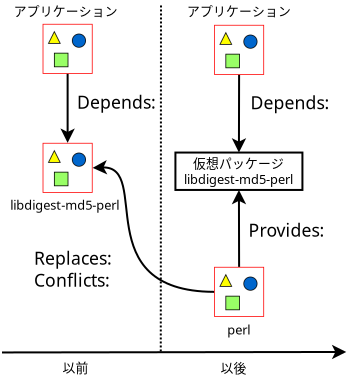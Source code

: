 <?xml version="1.0" encoding="UTF-8"?>
<dia:diagram xmlns:dia="http://www.lysator.liu.se/~alla/dia/">
  <dia:layer name="Arrière-plan" visible="true" connectable="true" active="true">
    <dia:object type="Standard - Image" version="0" id="O0">
      <dia:attribute name="obj_pos">
        <dia:point val="4.081,7.57"/>
      </dia:attribute>
      <dia:attribute name="obj_bb">
        <dia:rectangle val="4.081,7.57;6.581,10.07"/>
      </dia:attribute>
      <dia:attribute name="elem_corner">
        <dia:point val="4.081,7.57"/>
      </dia:attribute>
      <dia:attribute name="elem_width">
        <dia:real val="2.5"/>
      </dia:attribute>
      <dia:attribute name="elem_height">
        <dia:real val="2.5"/>
      </dia:attribute>
      <dia:attribute name="draw_border">
        <dia:boolean val="false"/>
      </dia:attribute>
      <dia:attribute name="keep_aspect">
        <dia:boolean val="true"/>
      </dia:attribute>
      <dia:attribute name="file">
        <dia:string>#../../en-US/images/gnome-mime-application-x-deb.png#</dia:string>
      </dia:attribute>
    </dia:object>
    <dia:object type="Standard - Text" version="1" id="O1">
      <dia:attribute name="obj_pos">
        <dia:point val="5.23,10.92"/>
      </dia:attribute>
      <dia:attribute name="obj_bb">
        <dia:rectangle val="2.379,10.232;8.081,11.125"/>
      </dia:attribute>
      <dia:attribute name="text">
        <dia:composite type="text">
          <dia:attribute name="string">
            <dia:string>#libdigest-md5-perl#</dia:string>
          </dia:attribute>
          <dia:attribute name="font">
            <dia:font family="M+ 1c" style="0" name="Courier"/>
          </dia:attribute>
          <dia:attribute name="height">
            <dia:real val="0.8"/>
          </dia:attribute>
          <dia:attribute name="pos">
            <dia:point val="5.23,10.92"/>
          </dia:attribute>
          <dia:attribute name="color">
            <dia:color val="#000000ff"/>
          </dia:attribute>
          <dia:attribute name="alignment">
            <dia:enum val="1"/>
          </dia:attribute>
        </dia:composite>
      </dia:attribute>
      <dia:attribute name="valign">
        <dia:enum val="3"/>
      </dia:attribute>
    </dia:object>
    <dia:object type="Standard - Image" version="0" id="O2">
      <dia:attribute name="obj_pos">
        <dia:point val="12.655,13.77"/>
      </dia:attribute>
      <dia:attribute name="obj_bb">
        <dia:rectangle val="12.655,13.77;15.155,16.27"/>
      </dia:attribute>
      <dia:attribute name="elem_corner">
        <dia:point val="12.655,13.77"/>
      </dia:attribute>
      <dia:attribute name="elem_width">
        <dia:real val="2.5"/>
      </dia:attribute>
      <dia:attribute name="elem_height">
        <dia:real val="2.5"/>
      </dia:attribute>
      <dia:attribute name="draw_border">
        <dia:boolean val="false"/>
      </dia:attribute>
      <dia:attribute name="keep_aspect">
        <dia:boolean val="true"/>
      </dia:attribute>
      <dia:attribute name="file">
        <dia:string>#../../en-US/images/gnome-mime-application-x-deb.png#</dia:string>
      </dia:attribute>
    </dia:object>
    <dia:object type="Standard - Text" version="1" id="O3">
      <dia:attribute name="obj_pos">
        <dia:point val="13.887,17.158"/>
      </dia:attribute>
      <dia:attribute name="obj_bb">
        <dia:rectangle val="13.29,16.47;14.485,17.363"/>
      </dia:attribute>
      <dia:attribute name="text">
        <dia:composite type="text">
          <dia:attribute name="string">
            <dia:string>#perl#</dia:string>
          </dia:attribute>
          <dia:attribute name="font">
            <dia:font family="M+ 1c" style="0" name="Courier"/>
          </dia:attribute>
          <dia:attribute name="height">
            <dia:real val="0.8"/>
          </dia:attribute>
          <dia:attribute name="pos">
            <dia:point val="13.887,17.158"/>
          </dia:attribute>
          <dia:attribute name="color">
            <dia:color val="#000000ff"/>
          </dia:attribute>
          <dia:attribute name="alignment">
            <dia:enum val="1"/>
          </dia:attribute>
        </dia:composite>
      </dia:attribute>
      <dia:attribute name="valign">
        <dia:enum val="3"/>
      </dia:attribute>
    </dia:object>
    <dia:object type="Standard - Line" version="0" id="O4">
      <dia:attribute name="obj_pos">
        <dia:point val="13.905,13.77"/>
      </dia:attribute>
      <dia:attribute name="obj_bb">
        <dia:rectangle val="13.536,9.875;14.259,13.82"/>
      </dia:attribute>
      <dia:attribute name="conn_endpoints">
        <dia:point val="13.905,13.77"/>
        <dia:point val="13.896,9.925"/>
      </dia:attribute>
      <dia:attribute name="numcp">
        <dia:int val="1"/>
      </dia:attribute>
      <dia:attribute name="end_arrow">
        <dia:enum val="22"/>
      </dia:attribute>
      <dia:attribute name="end_arrow_length">
        <dia:real val="0.5"/>
      </dia:attribute>
      <dia:attribute name="end_arrow_width">
        <dia:real val="0.5"/>
      </dia:attribute>
      <dia:connections>
        <dia:connection handle="0" to="O2" connection="1"/>
        <dia:connection handle="1" to="O20" connection="6"/>
      </dia:connections>
    </dia:object>
    <dia:object type="Standard - Text" version="1" id="O5">
      <dia:attribute name="obj_pos">
        <dia:point val="14.38,12.27"/>
      </dia:attribute>
      <dia:attribute name="obj_bb">
        <dia:rectangle val="14.38,11.325;18.34,12.553"/>
      </dia:attribute>
      <dia:attribute name="text">
        <dia:composite type="text">
          <dia:attribute name="string">
            <dia:string>#Provides:#</dia:string>
          </dia:attribute>
          <dia:attribute name="font">
            <dia:font family="M+ 1m" style="0" name="Courier"/>
          </dia:attribute>
          <dia:attribute name="height">
            <dia:real val="1.1"/>
          </dia:attribute>
          <dia:attribute name="pos">
            <dia:point val="14.38,12.27"/>
          </dia:attribute>
          <dia:attribute name="color">
            <dia:color val="#000000ff"/>
          </dia:attribute>
          <dia:attribute name="alignment">
            <dia:enum val="0"/>
          </dia:attribute>
        </dia:composite>
      </dia:attribute>
      <dia:attribute name="valign">
        <dia:enum val="3"/>
      </dia:attribute>
    </dia:object>
    <dia:object type="Standard - Text" version="1" id="O6">
      <dia:attribute name="obj_pos">
        <dia:point val="3.655,13.67"/>
      </dia:attribute>
      <dia:attribute name="obj_bb">
        <dia:rectangle val="3.655,12.725;8.055,15.053"/>
      </dia:attribute>
      <dia:attribute name="text">
        <dia:composite type="text">
          <dia:attribute name="string">
            <dia:string>#Replaces:
Conflicts:#</dia:string>
          </dia:attribute>
          <dia:attribute name="font">
            <dia:font family="M+ 1m" style="0" name="Courier"/>
          </dia:attribute>
          <dia:attribute name="height">
            <dia:real val="1.1"/>
          </dia:attribute>
          <dia:attribute name="pos">
            <dia:point val="3.655,13.67"/>
          </dia:attribute>
          <dia:attribute name="color">
            <dia:color val="#000000ff"/>
          </dia:attribute>
          <dia:attribute name="alignment">
            <dia:enum val="0"/>
          </dia:attribute>
        </dia:composite>
      </dia:attribute>
      <dia:attribute name="valign">
        <dia:enum val="3"/>
      </dia:attribute>
    </dia:object>
    <dia:object type="Standard - BezierLine" version="0" id="O7">
      <dia:attribute name="obj_pos">
        <dia:point val="12.655,15.02"/>
      </dia:attribute>
      <dia:attribute name="obj_bb">
        <dia:rectangle val="6.581,8.43;12.705,15.07"/>
      </dia:attribute>
      <dia:attribute name="bez_points">
        <dia:point val="12.655,15.02"/>
        <dia:point val="6.25,15"/>
        <dia:point val="9.576,8.7"/>
        <dia:point val="6.581,8.82"/>
      </dia:attribute>
      <dia:attribute name="corner_types">
        <dia:enum val="0"/>
        <dia:enum val="0"/>
      </dia:attribute>
      <dia:attribute name="end_arrow">
        <dia:enum val="22"/>
      </dia:attribute>
      <dia:attribute name="end_arrow_length">
        <dia:real val="0.5"/>
      </dia:attribute>
      <dia:attribute name="end_arrow_width">
        <dia:real val="0.5"/>
      </dia:attribute>
      <dia:connections>
        <dia:connection handle="0" to="O2" connection="3"/>
        <dia:connection handle="3" to="O0" connection="4"/>
      </dia:connections>
    </dia:object>
    <dia:object type="Standard - Image" version="0" id="O8">
      <dia:attribute name="obj_pos">
        <dia:point val="4.081,1.62"/>
      </dia:attribute>
      <dia:attribute name="obj_bb">
        <dia:rectangle val="4.081,1.62;6.581,4.12"/>
      </dia:attribute>
      <dia:attribute name="elem_corner">
        <dia:point val="4.081,1.62"/>
      </dia:attribute>
      <dia:attribute name="elem_width">
        <dia:real val="2.5"/>
      </dia:attribute>
      <dia:attribute name="elem_height">
        <dia:real val="2.5"/>
      </dia:attribute>
      <dia:attribute name="draw_border">
        <dia:boolean val="false"/>
      </dia:attribute>
      <dia:attribute name="keep_aspect">
        <dia:boolean val="true"/>
      </dia:attribute>
      <dia:attribute name="file">
        <dia:string>#../../en-US/images/gnome-mime-application-x-deb.png#</dia:string>
      </dia:attribute>
    </dia:object>
    <dia:object type="Standard - Text" version="1" id="O9">
      <dia:attribute name="obj_pos">
        <dia:point val="5.231,1.22"/>
      </dia:attribute>
      <dia:attribute name="obj_bb">
        <dia:rectangle val="2.671,0.532;7.791,1.425"/>
      </dia:attribute>
      <dia:attribute name="text">
        <dia:composite type="text">
          <dia:attribute name="string">
            <dia:string>#アプリケーション#</dia:string>
          </dia:attribute>
          <dia:attribute name="font">
            <dia:font family="M+ 1c" style="0" name="Courier"/>
          </dia:attribute>
          <dia:attribute name="height">
            <dia:real val="0.8"/>
          </dia:attribute>
          <dia:attribute name="pos">
            <dia:point val="5.231,1.22"/>
          </dia:attribute>
          <dia:attribute name="color">
            <dia:color val="#000000ff"/>
          </dia:attribute>
          <dia:attribute name="alignment">
            <dia:enum val="1"/>
          </dia:attribute>
        </dia:composite>
      </dia:attribute>
      <dia:attribute name="valign">
        <dia:enum val="3"/>
      </dia:attribute>
    </dia:object>
    <dia:object type="Standard - Line" version="0" id="O10">
      <dia:attribute name="obj_pos">
        <dia:point val="5.331,4.12"/>
      </dia:attribute>
      <dia:attribute name="obj_bb">
        <dia:rectangle val="4.969,4.07;5.692,7.62"/>
      </dia:attribute>
      <dia:attribute name="conn_endpoints">
        <dia:point val="5.331,4.12"/>
        <dia:point val="5.331,7.57"/>
      </dia:attribute>
      <dia:attribute name="numcp">
        <dia:int val="1"/>
      </dia:attribute>
      <dia:attribute name="end_arrow">
        <dia:enum val="22"/>
      </dia:attribute>
      <dia:attribute name="end_arrow_length">
        <dia:real val="0.5"/>
      </dia:attribute>
      <dia:attribute name="end_arrow_width">
        <dia:real val="0.5"/>
      </dia:attribute>
      <dia:connections>
        <dia:connection handle="0" to="O8" connection="6"/>
        <dia:connection handle="1" to="O0" connection="1"/>
      </dia:connections>
    </dia:object>
    <dia:object type="Standard - Text" version="1" id="O11">
      <dia:attribute name="obj_pos">
        <dia:point val="5.805,5.87"/>
      </dia:attribute>
      <dia:attribute name="obj_bb">
        <dia:rectangle val="5.805,4.925;9.325,6.152"/>
      </dia:attribute>
      <dia:attribute name="text">
        <dia:composite type="text">
          <dia:attribute name="string">
            <dia:string>#Depends:#</dia:string>
          </dia:attribute>
          <dia:attribute name="font">
            <dia:font family="M+ 1m" style="0" name="Courier"/>
          </dia:attribute>
          <dia:attribute name="height">
            <dia:real val="1.1"/>
          </dia:attribute>
          <dia:attribute name="pos">
            <dia:point val="5.805,5.87"/>
          </dia:attribute>
          <dia:attribute name="color">
            <dia:color val="#000000ff"/>
          </dia:attribute>
          <dia:attribute name="alignment">
            <dia:enum val="0"/>
          </dia:attribute>
        </dia:composite>
      </dia:attribute>
      <dia:attribute name="valign">
        <dia:enum val="3"/>
      </dia:attribute>
    </dia:object>
    <dia:object type="Standard - Image" version="0" id="O12">
      <dia:attribute name="obj_pos">
        <dia:point val="12.655,1.67"/>
      </dia:attribute>
      <dia:attribute name="obj_bb">
        <dia:rectangle val="12.655,1.67;15.155,4.17"/>
      </dia:attribute>
      <dia:attribute name="elem_corner">
        <dia:point val="12.655,1.67"/>
      </dia:attribute>
      <dia:attribute name="elem_width">
        <dia:real val="2.5"/>
      </dia:attribute>
      <dia:attribute name="elem_height">
        <dia:real val="2.5"/>
      </dia:attribute>
      <dia:attribute name="draw_border">
        <dia:boolean val="false"/>
      </dia:attribute>
      <dia:attribute name="keep_aspect">
        <dia:boolean val="true"/>
      </dia:attribute>
      <dia:attribute name="file">
        <dia:string>#../../en-US/images/gnome-mime-application-x-deb.png#</dia:string>
      </dia:attribute>
    </dia:object>
    <dia:object type="Standard - Text" version="1" id="O13">
      <dia:attribute name="obj_pos">
        <dia:point val="13.9,1.22"/>
      </dia:attribute>
      <dia:attribute name="obj_bb">
        <dia:rectangle val="11.34,0.532;16.46,1.425"/>
      </dia:attribute>
      <dia:attribute name="text">
        <dia:composite type="text">
          <dia:attribute name="string">
            <dia:string>#アプリケーション#</dia:string>
          </dia:attribute>
          <dia:attribute name="font">
            <dia:font family="M+ 1c" style="0" name="Courier"/>
          </dia:attribute>
          <dia:attribute name="height">
            <dia:real val="0.8"/>
          </dia:attribute>
          <dia:attribute name="pos">
            <dia:point val="13.9,1.22"/>
          </dia:attribute>
          <dia:attribute name="color">
            <dia:color val="#000000ff"/>
          </dia:attribute>
          <dia:attribute name="alignment">
            <dia:enum val="1"/>
          </dia:attribute>
        </dia:composite>
      </dia:attribute>
      <dia:attribute name="valign">
        <dia:enum val="3"/>
      </dia:attribute>
    </dia:object>
    <dia:object type="Standard - Line" version="0" id="O14">
      <dia:attribute name="obj_pos">
        <dia:point val="13.905,4.17"/>
      </dia:attribute>
      <dia:attribute name="obj_bb">
        <dia:rectangle val="13.536,4.12;14.259,8.105"/>
      </dia:attribute>
      <dia:attribute name="conn_endpoints">
        <dia:point val="13.905,4.17"/>
        <dia:point val="13.896,8.055"/>
      </dia:attribute>
      <dia:attribute name="numcp">
        <dia:int val="1"/>
      </dia:attribute>
      <dia:attribute name="end_arrow">
        <dia:enum val="22"/>
      </dia:attribute>
      <dia:attribute name="end_arrow_length">
        <dia:real val="0.5"/>
      </dia:attribute>
      <dia:attribute name="end_arrow_width">
        <dia:real val="0.5"/>
      </dia:attribute>
      <dia:connections>
        <dia:connection handle="0" to="O12" connection="6"/>
        <dia:connection handle="1" to="O20" connection="1"/>
      </dia:connections>
    </dia:object>
    <dia:object type="Standard - Text" version="1" id="O15">
      <dia:attribute name="obj_pos">
        <dia:point val="14.48,5.896"/>
      </dia:attribute>
      <dia:attribute name="obj_bb">
        <dia:rectangle val="14.48,4.951;18,6.179"/>
      </dia:attribute>
      <dia:attribute name="text">
        <dia:composite type="text">
          <dia:attribute name="string">
            <dia:string>#Depends:#</dia:string>
          </dia:attribute>
          <dia:attribute name="font">
            <dia:font family="M+ 1m" style="0" name="Courier"/>
          </dia:attribute>
          <dia:attribute name="height">
            <dia:real val="1.1"/>
          </dia:attribute>
          <dia:attribute name="pos">
            <dia:point val="14.48,5.896"/>
          </dia:attribute>
          <dia:attribute name="color">
            <dia:color val="#000000ff"/>
          </dia:attribute>
          <dia:attribute name="alignment">
            <dia:enum val="0"/>
          </dia:attribute>
        </dia:composite>
      </dia:attribute>
      <dia:attribute name="valign">
        <dia:enum val="3"/>
      </dia:attribute>
    </dia:object>
    <dia:object type="Standard - Line" version="0" id="O16">
      <dia:attribute name="obj_pos">
        <dia:point val="10,0.7"/>
      </dia:attribute>
      <dia:attribute name="obj_bb">
        <dia:rectangle val="9.938,0.65;10.05,18.051"/>
      </dia:attribute>
      <dia:attribute name="conn_endpoints">
        <dia:point val="10,0.7"/>
        <dia:point val="9.988,18.001"/>
      </dia:attribute>
      <dia:attribute name="numcp">
        <dia:int val="1"/>
      </dia:attribute>
      <dia:attribute name="line_style">
        <dia:enum val="4"/>
      </dia:attribute>
    </dia:object>
    <dia:object type="Standard - Line" version="0" id="O17">
      <dia:attribute name="obj_pos">
        <dia:point val="2.05,18.05"/>
      </dia:attribute>
      <dia:attribute name="obj_bb">
        <dia:rectangle val="2.0,17.666;19.313,18.389"/>
      </dia:attribute>
      <dia:attribute name="conn_endpoints">
        <dia:point val="2.05,18.05"/>
        <dia:point val="19.263,18.026"/>
      </dia:attribute>
      <dia:attribute name="numcp">
        <dia:int val="1"/>
      </dia:attribute>
      <dia:attribute name="end_arrow">
        <dia:enum val="22"/>
      </dia:attribute>
      <dia:attribute name="end_arrow_length">
        <dia:real val="0.5"/>
      </dia:attribute>
      <dia:attribute name="end_arrow_width">
        <dia:real val="0.5"/>
      </dia:attribute>
    </dia:object>
    <dia:object type="Standard - Text" version="1" id="O18">
      <dia:attribute name="obj_pos">
        <dia:point val="5.73,19.052"/>
      </dia:attribute>
      <dia:attribute name="obj_bb">
        <dia:rectangle val="5.09,18.365;6.37,19.258"/>
      </dia:attribute>
      <dia:attribute name="text">
        <dia:composite type="text">
          <dia:attribute name="string">
            <dia:string>#以前#</dia:string>
          </dia:attribute>
          <dia:attribute name="font">
            <dia:font family="M+ 1c" style="0" name="Courier"/>
          </dia:attribute>
          <dia:attribute name="height">
            <dia:real val="0.8"/>
          </dia:attribute>
          <dia:attribute name="pos">
            <dia:point val="5.73,19.052"/>
          </dia:attribute>
          <dia:attribute name="color">
            <dia:color val="#000000ff"/>
          </dia:attribute>
          <dia:attribute name="alignment">
            <dia:enum val="1"/>
          </dia:attribute>
        </dia:composite>
      </dia:attribute>
      <dia:attribute name="valign">
        <dia:enum val="3"/>
      </dia:attribute>
    </dia:object>
    <dia:object type="Standard - Text" version="1" id="O19">
      <dia:attribute name="obj_pos">
        <dia:point val="13.63,19.07"/>
      </dia:attribute>
      <dia:attribute name="obj_bb">
        <dia:rectangle val="12.99,18.383;14.27,19.275"/>
      </dia:attribute>
      <dia:attribute name="text">
        <dia:composite type="text">
          <dia:attribute name="string">
            <dia:string>#以後#</dia:string>
          </dia:attribute>
          <dia:attribute name="font">
            <dia:font family="M+ 1c" style="0" name="Courier"/>
          </dia:attribute>
          <dia:attribute name="height">
            <dia:real val="0.8"/>
          </dia:attribute>
          <dia:attribute name="pos">
            <dia:point val="13.63,19.07"/>
          </dia:attribute>
          <dia:attribute name="color">
            <dia:color val="#000000ff"/>
          </dia:attribute>
          <dia:attribute name="alignment">
            <dia:enum val="1"/>
          </dia:attribute>
        </dia:composite>
      </dia:attribute>
      <dia:attribute name="valign">
        <dia:enum val="3"/>
      </dia:attribute>
    </dia:object>
    <dia:object type="Standard - Box" version="0" id="O20">
      <dia:attribute name="obj_pos">
        <dia:point val="10.721,8.055"/>
      </dia:attribute>
      <dia:attribute name="obj_bb">
        <dia:rectangle val="10.671,8.005;17.121,9.975"/>
      </dia:attribute>
      <dia:attribute name="elem_corner">
        <dia:point val="10.721,8.055"/>
      </dia:attribute>
      <dia:attribute name="elem_width">
        <dia:real val="6.35"/>
      </dia:attribute>
      <dia:attribute name="elem_height">
        <dia:real val="1.87"/>
      </dia:attribute>
      <dia:attribute name="show_background">
        <dia:boolean val="true"/>
      </dia:attribute>
    </dia:object>
    <dia:object type="Standard - Text" version="1" id="O21">
      <dia:attribute name="obj_pos">
        <dia:point val="13.875,8.83"/>
      </dia:attribute>
      <dia:attribute name="obj_bb">
        <dia:rectangle val="11.024,8.143;16.726,9.835"/>
      </dia:attribute>
      <dia:attribute name="text">
        <dia:composite type="text">
          <dia:attribute name="string">
            <dia:string>#仮想パッケージ
libdigest-md5-perl#</dia:string>
          </dia:attribute>
          <dia:attribute name="font">
            <dia:font family="M+ 1c" style="0" name="Courier"/>
          </dia:attribute>
          <dia:attribute name="height">
            <dia:real val="0.8"/>
          </dia:attribute>
          <dia:attribute name="pos">
            <dia:point val="13.875,8.83"/>
          </dia:attribute>
          <dia:attribute name="color">
            <dia:color val="#000000ff"/>
          </dia:attribute>
          <dia:attribute name="alignment">
            <dia:enum val="1"/>
          </dia:attribute>
        </dia:composite>
      </dia:attribute>
      <dia:attribute name="valign">
        <dia:enum val="3"/>
      </dia:attribute>
    </dia:object>
    <dia:object type="Standard - Text" version="1" id="O22">
      <dia:attribute name="obj_pos">
        <dia:point val="5.85,10.75"/>
      </dia:attribute>
      <dia:attribute name="obj_bb">
        <dia:rectangle val="5.85,10.062;5.85,10.955"/>
      </dia:attribute>
      <dia:attribute name="text">
        <dia:composite type="text">
          <dia:attribute name="string">
            <dia:string>##</dia:string>
          </dia:attribute>
          <dia:attribute name="font">
            <dia:font family="M+ 1c" style="0" name="Courier"/>
          </dia:attribute>
          <dia:attribute name="height">
            <dia:real val="0.8"/>
          </dia:attribute>
          <dia:attribute name="pos">
            <dia:point val="5.85,10.75"/>
          </dia:attribute>
          <dia:attribute name="color">
            <dia:color val="#000000ff"/>
          </dia:attribute>
          <dia:attribute name="alignment">
            <dia:enum val="0"/>
          </dia:attribute>
        </dia:composite>
      </dia:attribute>
      <dia:attribute name="valign">
        <dia:enum val="3"/>
      </dia:attribute>
    </dia:object>
  </dia:layer>
</dia:diagram>
